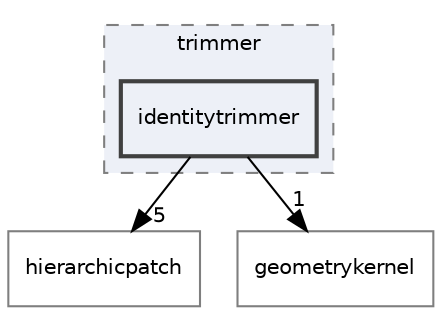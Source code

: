 digraph "identitytrimmer"
{
 // LATEX_PDF_SIZE
  edge [fontname="Helvetica",fontsize="10",labelfontname="Helvetica",labelfontsize="10"];
  node [fontname="Helvetica",fontsize="10",shape=record];
  compound=true
  subgraph clusterdir_7d0c370ab440c4b4f78419bfc8c93eb8 {
    graph [ bgcolor="#edf0f7", pencolor="grey50", style="filled,dashed,", label="trimmer", fontname="Helvetica", fontsize="10", URL="dir_7d0c370ab440c4b4f78419bfc8c93eb8.html"]
  dir_aa3557bd66a6784b3b9e663253e8d0ba [shape=box, label="identitytrimmer", style="filled,bold,", fillcolor="#edf0f7", color="grey25", URL="dir_aa3557bd66a6784b3b9e663253e8d0ba.html"];
  }
  dir_12fc9e68aad46ae2d80ba50ef1c96d76 [shape=box, label="hierarchicpatch", style="", fillcolor="#edf0f7", color="grey50", URL="dir_12fc9e68aad46ae2d80ba50ef1c96d76.html"];
  dir_98571e7345f7327fea7723ec1a12d870 [shape=box, label="geometrykernel", style="", fillcolor="#edf0f7", color="grey50", URL="dir_98571e7345f7327fea7723ec1a12d870.html"];
  dir_aa3557bd66a6784b3b9e663253e8d0ba->dir_12fc9e68aad46ae2d80ba50ef1c96d76 [headlabel="5", labeldistance=1.5 headhref="dir_000009_000007.html"];
  dir_aa3557bd66a6784b3b9e663253e8d0ba->dir_98571e7345f7327fea7723ec1a12d870 [headlabel="1", labeldistance=1.5 headhref="dir_000009_000006.html"];
}
